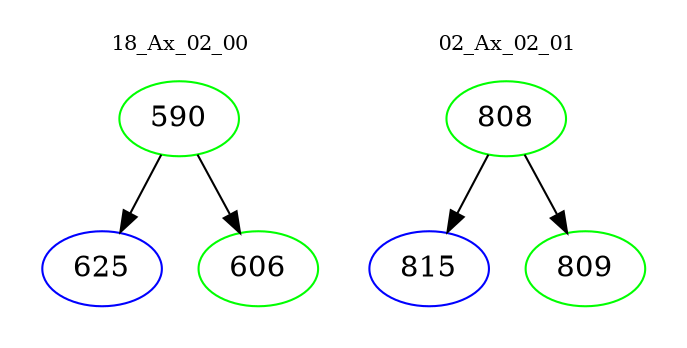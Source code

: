 digraph{
subgraph cluster_0 {
color = white
label = "18_Ax_02_00";
fontsize=10;
T0_590 [label="590", color="green"]
T0_590 -> T0_625 [color="black"]
T0_625 [label="625", color="blue"]
T0_590 -> T0_606 [color="black"]
T0_606 [label="606", color="green"]
}
subgraph cluster_1 {
color = white
label = "02_Ax_02_01";
fontsize=10;
T1_808 [label="808", color="green"]
T1_808 -> T1_815 [color="black"]
T1_815 [label="815", color="blue"]
T1_808 -> T1_809 [color="black"]
T1_809 [label="809", color="green"]
}
}
